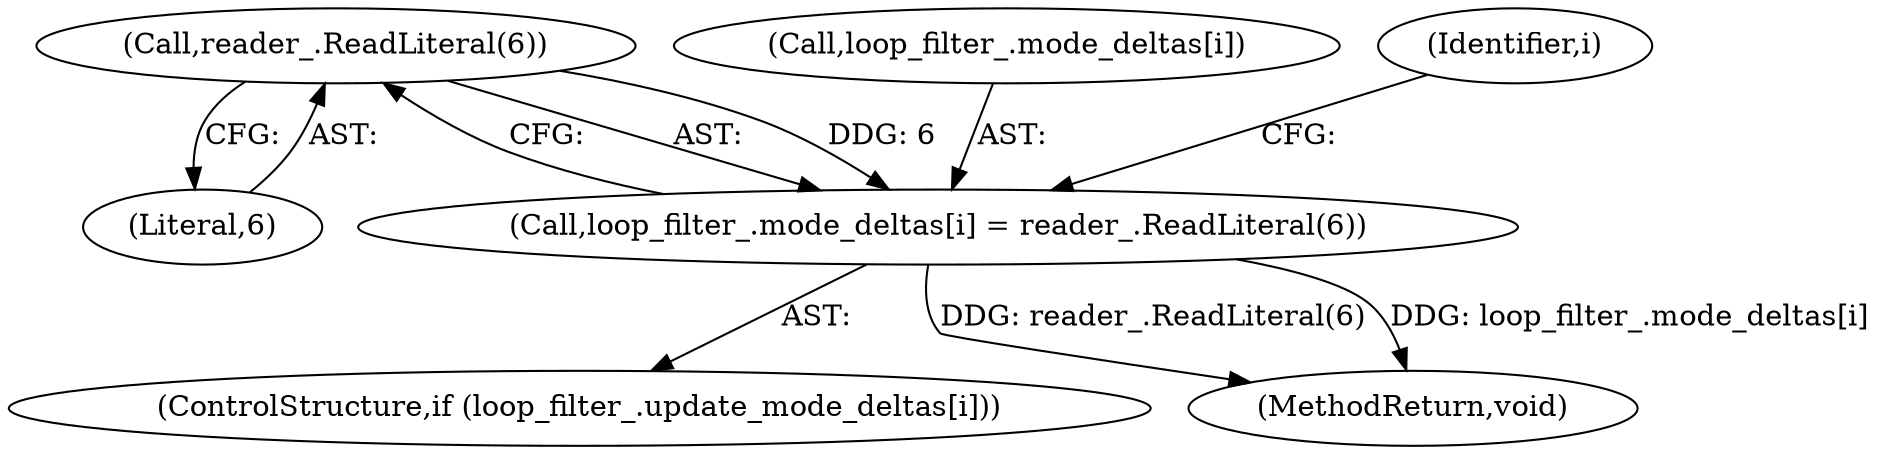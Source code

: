 digraph "1_Chrome_27c68f543e5eba779902447445dfb05ec3f5bf75_17@API" {
"1000201" [label="(Call,reader_.ReadLiteral(6))"];
"1000195" [label="(Call,loop_filter_.mode_deltas[i] = reader_.ReadLiteral(6))"];
"1000201" [label="(Call,reader_.ReadLiteral(6))"];
"1000196" [label="(Call,loop_filter_.mode_deltas[i])"];
"1000189" [label="(ControlStructure,if (loop_filter_.update_mode_deltas[i]))"];
"1000195" [label="(Call,loop_filter_.mode_deltas[i] = reader_.ReadLiteral(6))"];
"1000202" [label="(Literal,6)"];
"1000203" [label="(MethodReturn,void)"];
"1000180" [label="(Identifier,i)"];
"1000201" -> "1000195"  [label="AST: "];
"1000201" -> "1000202"  [label="CFG: "];
"1000202" -> "1000201"  [label="AST: "];
"1000195" -> "1000201"  [label="CFG: "];
"1000201" -> "1000195"  [label="DDG: 6"];
"1000195" -> "1000189"  [label="AST: "];
"1000196" -> "1000195"  [label="AST: "];
"1000180" -> "1000195"  [label="CFG: "];
"1000195" -> "1000203"  [label="DDG: reader_.ReadLiteral(6)"];
"1000195" -> "1000203"  [label="DDG: loop_filter_.mode_deltas[i]"];
}
